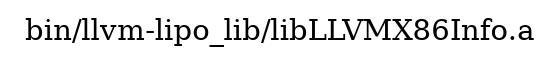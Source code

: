 digraph "bin/llvm-lipo_lib/libLLVMX86Info.a" {
	label="bin/llvm-lipo_lib/libLLVMX86Info.a";
	rankdir=LR;

}
